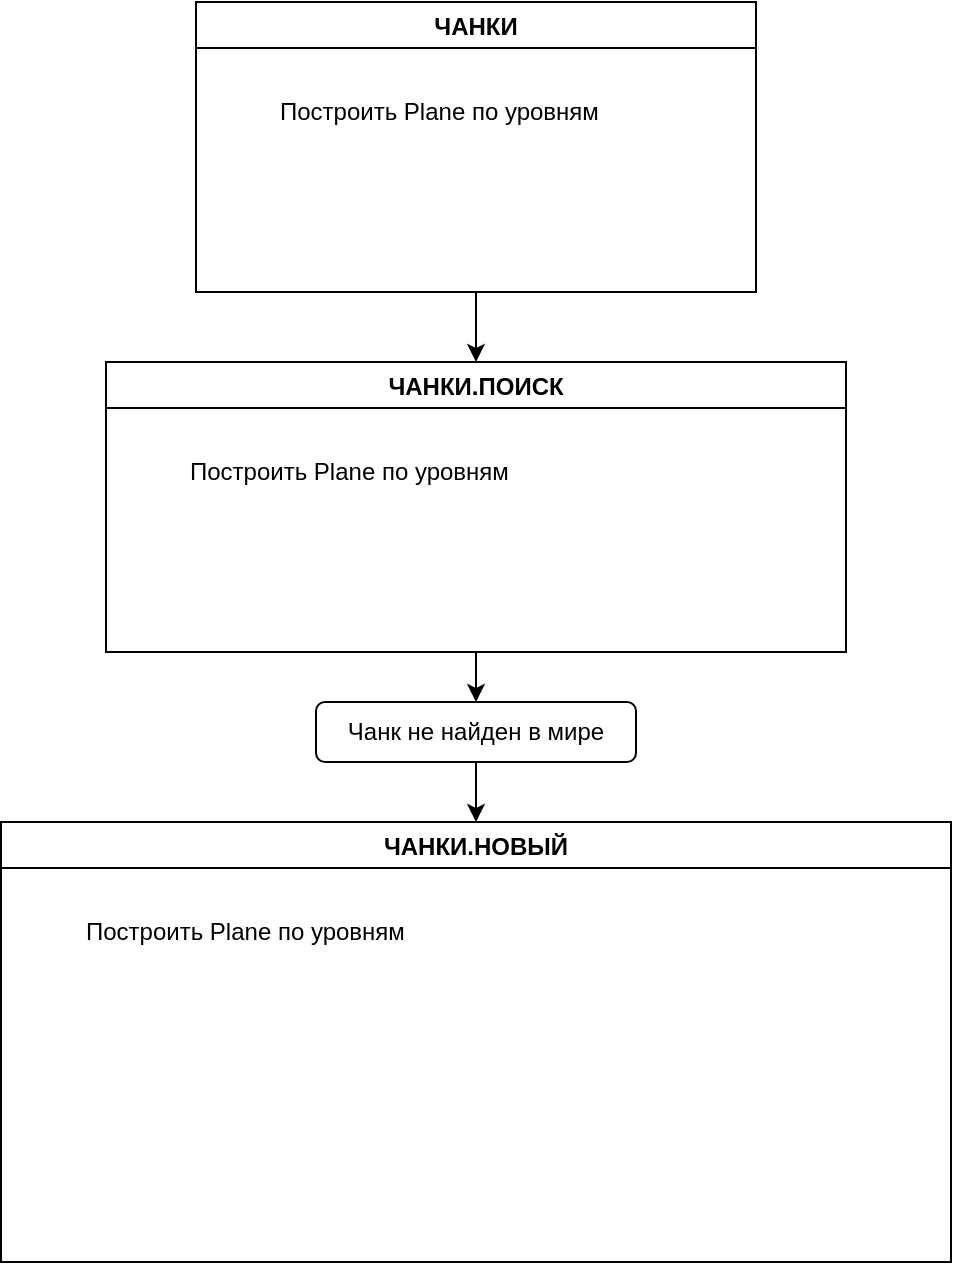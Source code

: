 <mxfile version="13.10.5" type="github"><diagram id="hXQpZK_PANS4xGwGx7wJ" name="Страница 1"><mxGraphModel dx="1422" dy="772" grid="1" gridSize="10" guides="1" tooltips="1" connect="1" arrows="1" fold="1" page="1" pageScale="1" pageWidth="3300" pageHeight="4681" math="0" shadow="0"><root><mxCell id="0"/><mxCell id="1" parent="0"/><mxCell id="omX-giDTKMLUvll7MKv--4" style="rounded=0;orthogonalLoop=1;jettySize=auto;html=1;exitX=0.5;exitY=1;exitDx=0;exitDy=0;entryX=0.5;entryY=0;entryDx=0;entryDy=0;" edge="1" parent="1" source="L_AowPsWMkTLG-pO524s-2" target="omX-giDTKMLUvll7MKv--2"><mxGeometry relative="1" as="geometry"/></mxCell><mxCell id="L_AowPsWMkTLG-pO524s-2" value="ЧАНКИ" style="swimlane;startSize=23;" parent="1" vertex="1"><mxGeometry x="390" y="60" width="280" height="145" as="geometry"><mxRectangle x="200" y="310" width="200" height="23" as="alternateBounds"/></mxGeometry></mxCell><mxCell id="L_AowPsWMkTLG-pO524s-3" value="Построить Plane по уровням&amp;nbsp;" style="text;html=1;resizable=0;points=[];autosize=1;align=left;verticalAlign=top;spacingTop=-4;" parent="L_AowPsWMkTLG-pO524s-2" vertex="1"><mxGeometry x="40" y="45" width="180" height="20" as="geometry"/></mxCell><mxCell id="omX-giDTKMLUvll7MKv--7" style="edgeStyle=none;rounded=0;orthogonalLoop=1;jettySize=auto;html=1;entryX=0.5;entryY=0;entryDx=0;entryDy=0;" edge="1" parent="1" source="omX-giDTKMLUvll7MKv--8" target="omX-giDTKMLUvll7MKv--5"><mxGeometry relative="1" as="geometry"/></mxCell><mxCell id="omX-giDTKMLUvll7MKv--2" value="ЧАНКИ.ПОИСК" style="swimlane;startSize=23;" vertex="1" parent="1"><mxGeometry x="345" y="240" width="370" height="145" as="geometry"><mxRectangle x="200" y="310" width="200" height="23" as="alternateBounds"/></mxGeometry></mxCell><mxCell id="omX-giDTKMLUvll7MKv--3" value="Построить Plane по уровням&amp;nbsp;" style="text;html=1;resizable=0;points=[];autosize=1;align=left;verticalAlign=top;spacingTop=-4;" vertex="1" parent="omX-giDTKMLUvll7MKv--2"><mxGeometry x="40" y="45" width="180" height="20" as="geometry"/></mxCell><mxCell id="omX-giDTKMLUvll7MKv--5" value="ЧАНКИ.НОВЫЙ" style="swimlane;startSize=23;" vertex="1" parent="1"><mxGeometry x="292.5" y="470" width="475" height="220" as="geometry"><mxRectangle x="200" y="310" width="200" height="23" as="alternateBounds"/></mxGeometry></mxCell><mxCell id="omX-giDTKMLUvll7MKv--6" value="Построить Plane по уровням&amp;nbsp;" style="text;html=1;resizable=0;points=[];autosize=1;align=left;verticalAlign=top;spacingTop=-4;" vertex="1" parent="omX-giDTKMLUvll7MKv--5"><mxGeometry x="40" y="45" width="180" height="20" as="geometry"/></mxCell><mxCell id="omX-giDTKMLUvll7MKv--8" value="Чанк не найден в мире" style="rounded=1;whiteSpace=wrap;html=1;" vertex="1" parent="1"><mxGeometry x="450" y="410" width="160" height="30" as="geometry"/></mxCell><mxCell id="omX-giDTKMLUvll7MKv--9" style="edgeStyle=none;rounded=0;orthogonalLoop=1;jettySize=auto;html=1;entryX=0.5;entryY=0;entryDx=0;entryDy=0;" edge="1" parent="1" source="omX-giDTKMLUvll7MKv--2" target="omX-giDTKMLUvll7MKv--8"><mxGeometry relative="1" as="geometry"><mxPoint x="530" y="385" as="sourcePoint"/><mxPoint x="530" y="480" as="targetPoint"/></mxGeometry></mxCell></root></mxGraphModel></diagram></mxfile>